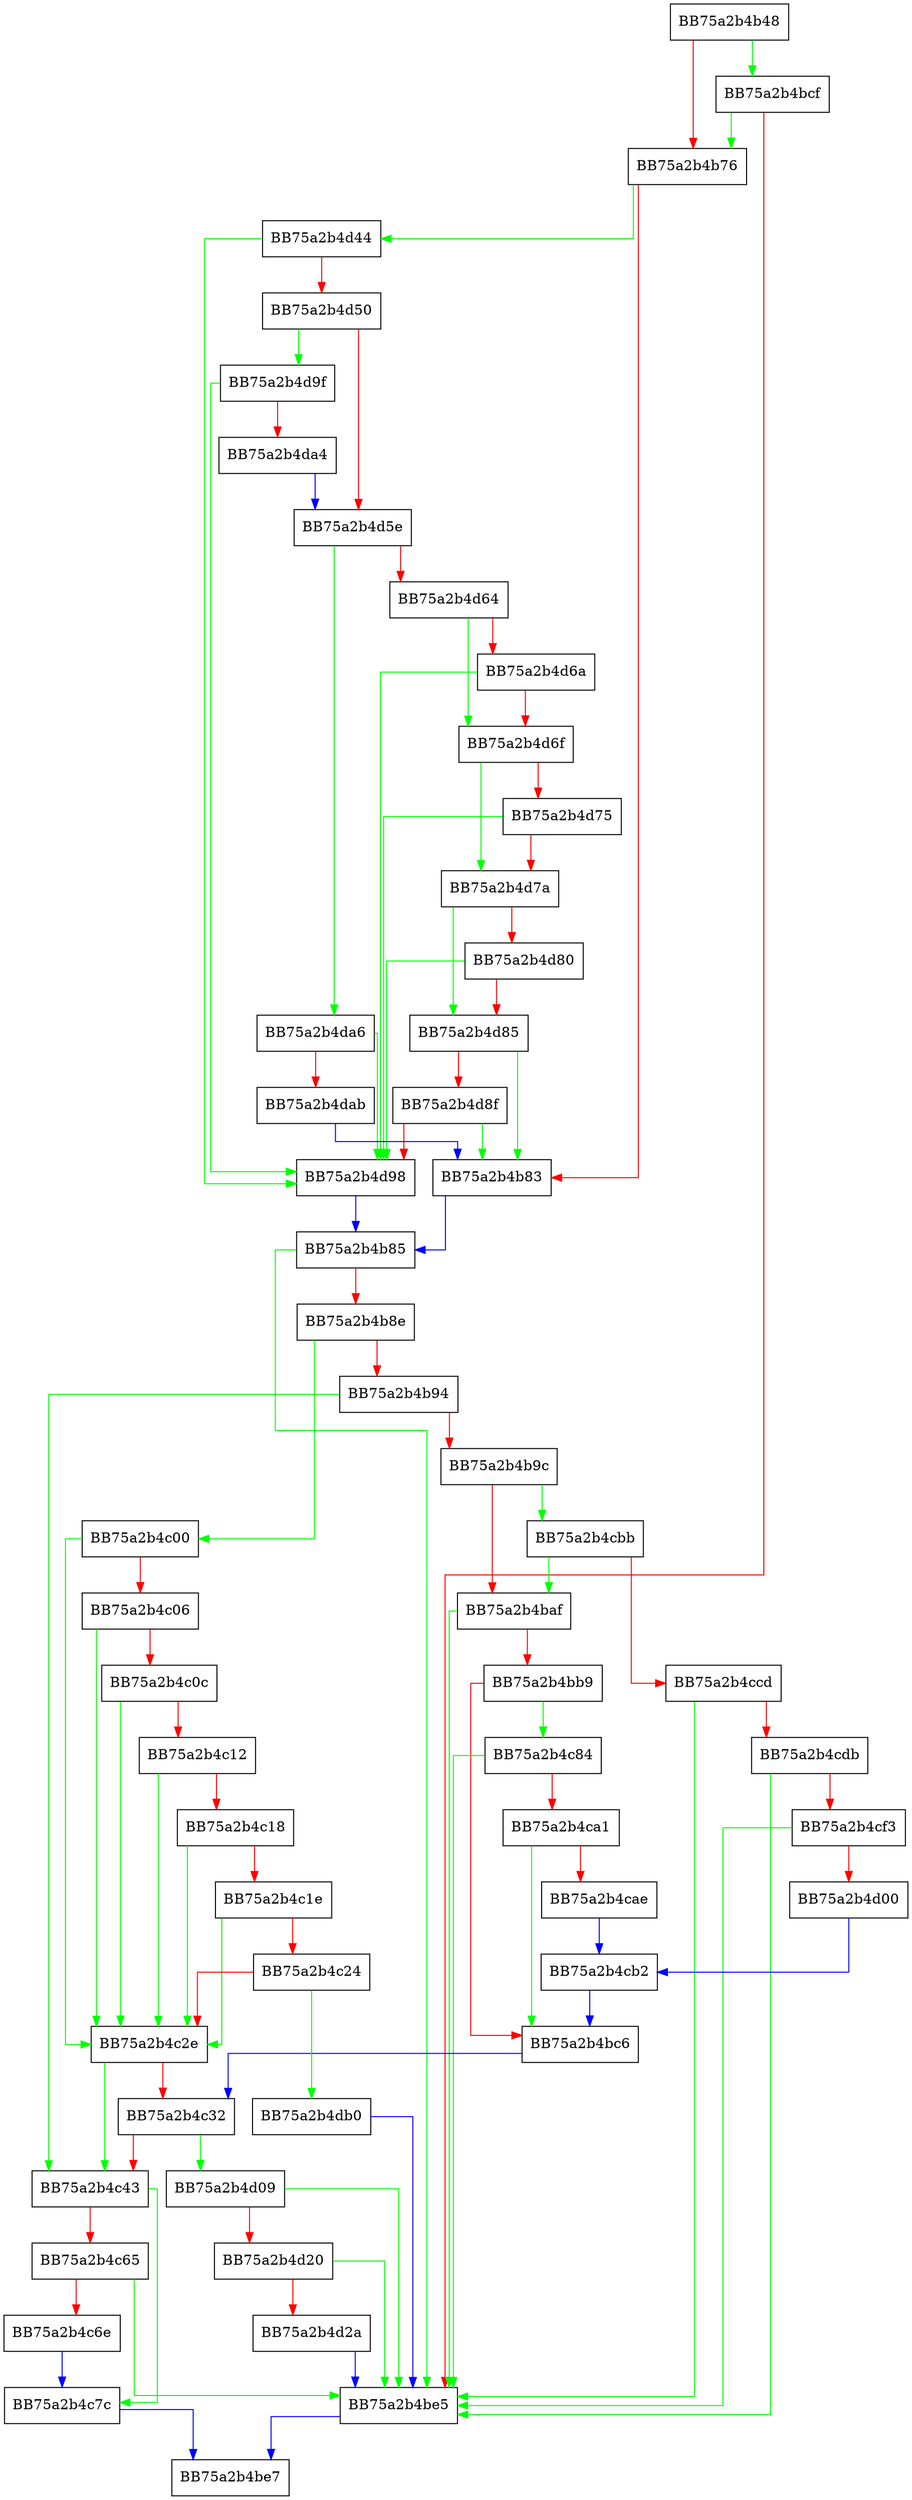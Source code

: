 digraph nscriptInput {
  node [shape="box"];
  graph [splines=ortho];
  BB75a2b4b48 -> BB75a2b4bcf [color="green"];
  BB75a2b4b48 -> BB75a2b4b76 [color="red"];
  BB75a2b4b76 -> BB75a2b4d44 [color="green"];
  BB75a2b4b76 -> BB75a2b4b83 [color="red"];
  BB75a2b4b83 -> BB75a2b4b85 [color="blue"];
  BB75a2b4b85 -> BB75a2b4be5 [color="green"];
  BB75a2b4b85 -> BB75a2b4b8e [color="red"];
  BB75a2b4b8e -> BB75a2b4c00 [color="green"];
  BB75a2b4b8e -> BB75a2b4b94 [color="red"];
  BB75a2b4b94 -> BB75a2b4c43 [color="green"];
  BB75a2b4b94 -> BB75a2b4b9c [color="red"];
  BB75a2b4b9c -> BB75a2b4cbb [color="green"];
  BB75a2b4b9c -> BB75a2b4baf [color="red"];
  BB75a2b4baf -> BB75a2b4be5 [color="green"];
  BB75a2b4baf -> BB75a2b4bb9 [color="red"];
  BB75a2b4bb9 -> BB75a2b4c84 [color="green"];
  BB75a2b4bb9 -> BB75a2b4bc6 [color="red"];
  BB75a2b4bc6 -> BB75a2b4c32 [color="blue"];
  BB75a2b4bcf -> BB75a2b4b76 [color="green"];
  BB75a2b4bcf -> BB75a2b4be5 [color="red"];
  BB75a2b4be5 -> BB75a2b4be7 [color="blue"];
  BB75a2b4c00 -> BB75a2b4c2e [color="green"];
  BB75a2b4c00 -> BB75a2b4c06 [color="red"];
  BB75a2b4c06 -> BB75a2b4c2e [color="green"];
  BB75a2b4c06 -> BB75a2b4c0c [color="red"];
  BB75a2b4c0c -> BB75a2b4c2e [color="green"];
  BB75a2b4c0c -> BB75a2b4c12 [color="red"];
  BB75a2b4c12 -> BB75a2b4c2e [color="green"];
  BB75a2b4c12 -> BB75a2b4c18 [color="red"];
  BB75a2b4c18 -> BB75a2b4c2e [color="green"];
  BB75a2b4c18 -> BB75a2b4c1e [color="red"];
  BB75a2b4c1e -> BB75a2b4c2e [color="green"];
  BB75a2b4c1e -> BB75a2b4c24 [color="red"];
  BB75a2b4c24 -> BB75a2b4db0 [color="green"];
  BB75a2b4c24 -> BB75a2b4c2e [color="red"];
  BB75a2b4c2e -> BB75a2b4c43 [color="green"];
  BB75a2b4c2e -> BB75a2b4c32 [color="red"];
  BB75a2b4c32 -> BB75a2b4d09 [color="green"];
  BB75a2b4c32 -> BB75a2b4c43 [color="red"];
  BB75a2b4c43 -> BB75a2b4c7c [color="green"];
  BB75a2b4c43 -> BB75a2b4c65 [color="red"];
  BB75a2b4c65 -> BB75a2b4be5 [color="green"];
  BB75a2b4c65 -> BB75a2b4c6e [color="red"];
  BB75a2b4c6e -> BB75a2b4c7c [color="blue"];
  BB75a2b4c7c -> BB75a2b4be7 [color="blue"];
  BB75a2b4c84 -> BB75a2b4be5 [color="green"];
  BB75a2b4c84 -> BB75a2b4ca1 [color="red"];
  BB75a2b4ca1 -> BB75a2b4bc6 [color="green"];
  BB75a2b4ca1 -> BB75a2b4cae [color="red"];
  BB75a2b4cae -> BB75a2b4cb2 [color="blue"];
  BB75a2b4cb2 -> BB75a2b4bc6 [color="blue"];
  BB75a2b4cbb -> BB75a2b4baf [color="green"];
  BB75a2b4cbb -> BB75a2b4ccd [color="red"];
  BB75a2b4ccd -> BB75a2b4be5 [color="green"];
  BB75a2b4ccd -> BB75a2b4cdb [color="red"];
  BB75a2b4cdb -> BB75a2b4be5 [color="green"];
  BB75a2b4cdb -> BB75a2b4cf3 [color="red"];
  BB75a2b4cf3 -> BB75a2b4be5 [color="green"];
  BB75a2b4cf3 -> BB75a2b4d00 [color="red"];
  BB75a2b4d00 -> BB75a2b4cb2 [color="blue"];
  BB75a2b4d09 -> BB75a2b4be5 [color="green"];
  BB75a2b4d09 -> BB75a2b4d20 [color="red"];
  BB75a2b4d20 -> BB75a2b4be5 [color="green"];
  BB75a2b4d20 -> BB75a2b4d2a [color="red"];
  BB75a2b4d2a -> BB75a2b4be5 [color="blue"];
  BB75a2b4d44 -> BB75a2b4d98 [color="green"];
  BB75a2b4d44 -> BB75a2b4d50 [color="red"];
  BB75a2b4d50 -> BB75a2b4d9f [color="green"];
  BB75a2b4d50 -> BB75a2b4d5e [color="red"];
  BB75a2b4d5e -> BB75a2b4da6 [color="green"];
  BB75a2b4d5e -> BB75a2b4d64 [color="red"];
  BB75a2b4d64 -> BB75a2b4d6f [color="green"];
  BB75a2b4d64 -> BB75a2b4d6a [color="red"];
  BB75a2b4d6a -> BB75a2b4d98 [color="green"];
  BB75a2b4d6a -> BB75a2b4d6f [color="red"];
  BB75a2b4d6f -> BB75a2b4d7a [color="green"];
  BB75a2b4d6f -> BB75a2b4d75 [color="red"];
  BB75a2b4d75 -> BB75a2b4d98 [color="green"];
  BB75a2b4d75 -> BB75a2b4d7a [color="red"];
  BB75a2b4d7a -> BB75a2b4d85 [color="green"];
  BB75a2b4d7a -> BB75a2b4d80 [color="red"];
  BB75a2b4d80 -> BB75a2b4d98 [color="green"];
  BB75a2b4d80 -> BB75a2b4d85 [color="red"];
  BB75a2b4d85 -> BB75a2b4b83 [color="green"];
  BB75a2b4d85 -> BB75a2b4d8f [color="red"];
  BB75a2b4d8f -> BB75a2b4b83 [color="green"];
  BB75a2b4d8f -> BB75a2b4d98 [color="red"];
  BB75a2b4d98 -> BB75a2b4b85 [color="blue"];
  BB75a2b4d9f -> BB75a2b4d98 [color="green"];
  BB75a2b4d9f -> BB75a2b4da4 [color="red"];
  BB75a2b4da4 -> BB75a2b4d5e [color="blue"];
  BB75a2b4da6 -> BB75a2b4d98 [color="green"];
  BB75a2b4da6 -> BB75a2b4dab [color="red"];
  BB75a2b4dab -> BB75a2b4b83 [color="blue"];
  BB75a2b4db0 -> BB75a2b4be5 [color="blue"];
}